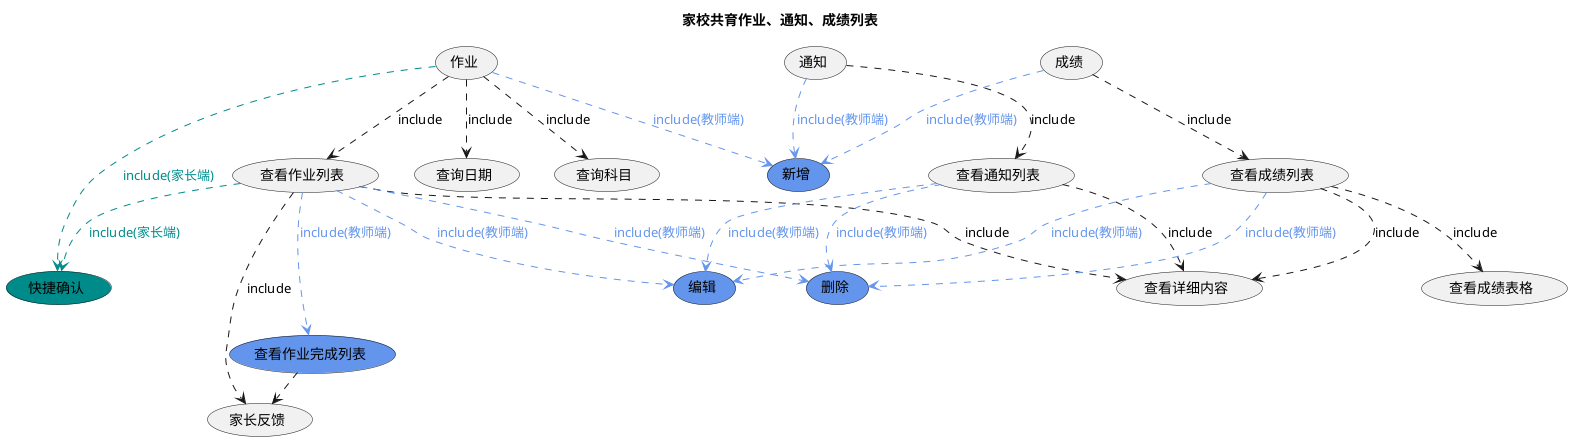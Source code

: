 家校共育作业、通知、成绩列表
@startuml
title 家校共育作业、通知、成绩列表
(作业) as homeWork
(查询日期) as selectAll
(查询科目) as selectSpecial
(查看作业列表) as list
(快捷确认) as quickSend #DarkCyan
(新增) as publish #CornflowerBlue
(查看详细内容) as detail
(家长反馈) as feedBack
(编辑) as edit #CornflowerBlue
(删除) as del #CornflowerBlue
(查看作业完成列表) as student #CornflowerBlue
homeWork ..> list : include
homeWork ..> selectAll : include
homeWork ..> selectSpecial : include
homeWork ..> quickSend #DarkCyan;text:DarkCyan : include(家长端)
homeWork ..> publish #CornflowerBlue;text:CornflowerBlue : include(教师端)

list ..> detail : include
list ...> feedBack : include
list ..> edit #CornflowerBlue;text:CornflowerBlue : include(教师端)
list ..> del #CornflowerBlue;text:CornflowerBlue : include(教师端)
list ..> student #CornflowerBlue;text:CornflowerBlue : include(教师端)
list ..> quickSend #DarkCyan;text:DarkCyan : include(家长端)
student .> feedBack 

(通知) as notice
(查看通知列表) as noticeList
notice ..> noticeList : include
noticeList ..> detail : include 
noticeList ..> edit #CornflowerBlue;text:CornflowerBlue : include(教师端)
noticeList ..> del  #CornflowerBlue;text:CornflowerBlue : include(教师端)
notice ..> publish #CornflowerBlue;text:CornflowerBlue : include(教师端)

(成绩) as score
(查看成绩列表) as scoreList
(查看成绩表格) as scoreTable

score ..> scoreList : include 
scoreList ..> detail : include
scoreList ..> edit #CornflowerBlue;text:CornflowerBlue : include(教师端)
scoreList ..> del  #CornflowerBlue;text:CornflowerBlue : include(教师端)
scoreList ..> scoreTable : include
score ..> publish #CornflowerBlue;text:CornflowerBlue : include(教师端)

@enduml